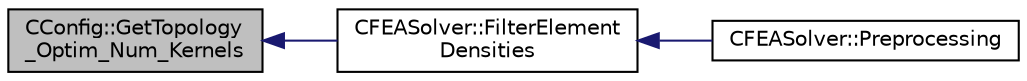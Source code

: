 digraph "CConfig::GetTopology_Optim_Num_Kernels"
{
  edge [fontname="Helvetica",fontsize="10",labelfontname="Helvetica",labelfontsize="10"];
  node [fontname="Helvetica",fontsize="10",shape=record];
  rankdir="LR";
  Node13009 [label="CConfig::GetTopology\l_Optim_Num_Kernels",height=0.2,width=0.4,color="black", fillcolor="grey75", style="filled", fontcolor="black"];
  Node13009 -> Node13010 [dir="back",color="midnightblue",fontsize="10",style="solid",fontname="Helvetica"];
  Node13010 [label="CFEASolver::FilterElement\lDensities",height=0.2,width=0.4,color="black", fillcolor="white", style="filled",URL="$class_c_f_e_a_solver.html#a70b05ab2f9575ac11448cf1f52ebcc9e",tooltip="Filter the density field for topology optimization applications. "];
  Node13010 -> Node13011 [dir="back",color="midnightblue",fontsize="10",style="solid",fontname="Helvetica"];
  Node13011 [label="CFEASolver::Preprocessing",height=0.2,width=0.4,color="black", fillcolor="white", style="filled",URL="$class_c_f_e_a_solver.html#a2171424e52ccd32f17bcbd4972b1fe15",tooltip="Set residuals to zero. "];
}
